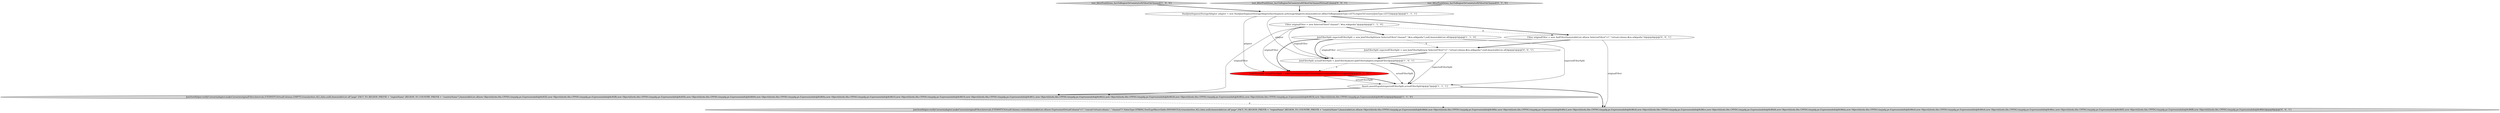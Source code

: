 digraph {
3 [style = filled, label = "JoinFilterSplit expectedFilterSplit = new JoinFilterSplit(new SelectorFilter(\"channel\",\"#en.wikipedia\"),null,ImmutableList.of())@@@5@@@['1', '1', '0']", fillcolor = white, shape = ellipse image = "AAA0AAABBB1BBB"];
10 [style = filled, label = "JoinTestHelper.verifyCursors(adapter.makeCursors(originalFilter,Intervals.ETERNITY,VirtualColumns.create(ImmutableList.of(new ExpressionVirtualColumn(\"v1\",\"concat('virtual-column-', \"channel\")\",ValueType.STRING,TestExprMacroTable.INSTANCE))),Granularities.ALL,false,null),ImmutableList.of(\"page\",FACT_TO_REGION_PREFIX + \"regionName\",REGION_TO_COUNTRY_PREFIX + \"countryName\"),ImmutableList.of(new Object((((edu.fdu.CPPDG.tinypdg.pe.ExpressionInfo@8c86b6,new Object((((edu.fdu.CPPDG.tinypdg.pe.ExpressionInfo@8c86bc,new Object((((edu.fdu.CPPDG.tinypdg.pe.ExpressionInfo@8c86c2,new Object((((edu.fdu.CPPDG.tinypdg.pe.ExpressionInfo@8c86c8,new Object((((edu.fdu.CPPDG.tinypdg.pe.ExpressionInfo@8c86ce,new Object((((edu.fdu.CPPDG.tinypdg.pe.ExpressionInfo@8c86d4,new Object((((edu.fdu.CPPDG.tinypdg.pe.ExpressionInfo@8c86da,new Object((((edu.fdu.CPPDG.tinypdg.pe.ExpressionInfo@8c86e0,new Object((((edu.fdu.CPPDG.tinypdg.pe.ExpressionInfo@8c86e6,new Object((((edu.fdu.CPPDG.tinypdg.pe.ExpressionInfo@8c86ec,new Object((((edu.fdu.CPPDG.tinypdg.pe.ExpressionInfo@8c86f2,new Object((((edu.fdu.CPPDG.tinypdg.pe.ExpressionInfo@8c86f8,new Object((((((edu.fdu.CPPDG.tinypdg.pe.ExpressionInfo@8c86fe))@@@8@@@['0', '0', '1']", fillcolor = lightgray, shape = ellipse image = "AAA0AAABBB3BBB"];
2 [style = filled, label = "JoinFilterSplit actualFilterSplit = JoinFilterAnalyzer.splitFilter(adapter,originalFilter)@@@6@@@['1', '0', '1']", fillcolor = white, shape = ellipse image = "AAA0AAABBB1BBB"];
11 [style = filled, label = "Filter originalFilter = new AndFilter(ImmutableList.of(new SelectorFilter(\"v1\",\"virtual-column-#en.wikipedia\")))@@@4@@@['0', '0', '1']", fillcolor = white, shape = ellipse image = "AAA0AAABBB3BBB"];
0 [style = filled, label = "test_filterPushDown_factToRegionToCountryLeftFilterOnChannel['1', '0', '0']", fillcolor = lightgray, shape = diamond image = "AAA0AAABBB1BBB"];
5 [style = filled, label = "Assert.assertEquals(expectedFilterSplit,actualFilterSplit)@@@7@@@['1', '1', '1']", fillcolor = white, shape = ellipse image = "AAA0AAABBB1BBB"];
4 [style = filled, label = "Filter originalFilter = new SelectorFilter(\"channel\",\"#en.wikipedia\")@@@4@@@['1', '1', '0']", fillcolor = white, shape = ellipse image = "AAA0AAABBB1BBB"];
8 [style = filled, label = "JoinFilterSplit actualFilterSplit = JoinFilterAnalyzer.splitFilter(adapter,originalFilter,true)@@@6@@@['0', '1', '0']", fillcolor = red, shape = ellipse image = "AAA1AAABBB2BBB"];
9 [style = filled, label = "test_filterPushDown_factToRegionToCountryLeftFilterOnChannelVirtualColumn['0', '0', '1']", fillcolor = lightgray, shape = diamond image = "AAA0AAABBB3BBB"];
7 [style = filled, label = "test_filterPushDown_factToRegionToCountryLeftFilterOnChannel['0', '1', '0']", fillcolor = lightgray, shape = diamond image = "AAA0AAABBB2BBB"];
1 [style = filled, label = "HashJoinSegmentStorageAdapter adapter = new HashJoinSegmentStorageAdapter(factSegment.asStorageAdapter(),ImmutableList.of(factToRegion(JoinType.LEFT),regionToCountry(JoinType.LEFT)))@@@3@@@['1', '1', '1']", fillcolor = white, shape = ellipse image = "AAA0AAABBB1BBB"];
6 [style = filled, label = "JoinTestHelper.verifyCursors(adapter.makeCursors(originalFilter,Intervals.ETERNITY,VirtualColumns.EMPTY,Granularities.ALL,false,null),ImmutableList.of(\"page\",FACT_TO_REGION_PREFIX + \"regionName\",REGION_TO_COUNTRY_PREFIX + \"countryName\"),ImmutableList.of(new Object((((edu.fdu.CPPDG.tinypdg.pe.ExpressionInfo@8c85f2,new Object((((edu.fdu.CPPDG.tinypdg.pe.ExpressionInfo@8c85f8,new Object((((edu.fdu.CPPDG.tinypdg.pe.ExpressionInfo@8c85fe,new Object((((edu.fdu.CPPDG.tinypdg.pe.ExpressionInfo@8c8604,new Object((((edu.fdu.CPPDG.tinypdg.pe.ExpressionInfo@8c860a,new Object((((edu.fdu.CPPDG.tinypdg.pe.ExpressionInfo@8c8610,new Object((((edu.fdu.CPPDG.tinypdg.pe.ExpressionInfo@8c8616,new Object((((edu.fdu.CPPDG.tinypdg.pe.ExpressionInfo@8c861c,new Object((((edu.fdu.CPPDG.tinypdg.pe.ExpressionInfo@8c8622,new Object((((edu.fdu.CPPDG.tinypdg.pe.ExpressionInfo@8c8628,new Object((((edu.fdu.CPPDG.tinypdg.pe.ExpressionInfo@8c862e,new Object((((edu.fdu.CPPDG.tinypdg.pe.ExpressionInfo@8c8634,new Object((((((edu.fdu.CPPDG.tinypdg.pe.ExpressionInfo@8c863a))@@@8@@@['1', '1', '0']", fillcolor = lightgray, shape = ellipse image = "AAA0AAABBB1BBB"];
12 [style = filled, label = "JoinFilterSplit expectedFilterSplit = new JoinFilterSplit(new SelectorFilter(\"v1\",\"virtual-column-#en.wikipedia\"),null,ImmutableList.of())@@@5@@@['0', '0', '1']", fillcolor = white, shape = ellipse image = "AAA0AAABBB3BBB"];
5->10 [style = bold, label=""];
4->3 [style = bold, label=""];
1->4 [style = bold, label=""];
11->2 [style = solid, label="originalFilter"];
12->5 [style = solid, label="expectedFilterSplit"];
7->1 [style = bold, label=""];
2->5 [style = solid, label="actualFilterSplit"];
11->12 [style = bold, label=""];
2->8 [style = dashed, label="0"];
1->11 [style = bold, label=""];
3->5 [style = solid, label="expectedFilterSplit"];
6->10 [style = dashed, label="0"];
1->8 [style = solid, label="adapter"];
1->2 [style = solid, label="adapter"];
8->5 [style = solid, label="actualFilterSplit"];
12->2 [style = bold, label=""];
4->6 [style = solid, label="originalFilter"];
5->6 [style = bold, label=""];
3->2 [style = bold, label=""];
8->5 [style = bold, label=""];
3->12 [style = dashed, label="0"];
0->1 [style = bold, label=""];
3->8 [style = bold, label=""];
4->2 [style = solid, label="originalFilter"];
4->11 [style = dashed, label="0"];
11->10 [style = solid, label="originalFilter"];
9->1 [style = bold, label=""];
4->8 [style = solid, label="originalFilter"];
2->5 [style = bold, label=""];
}
